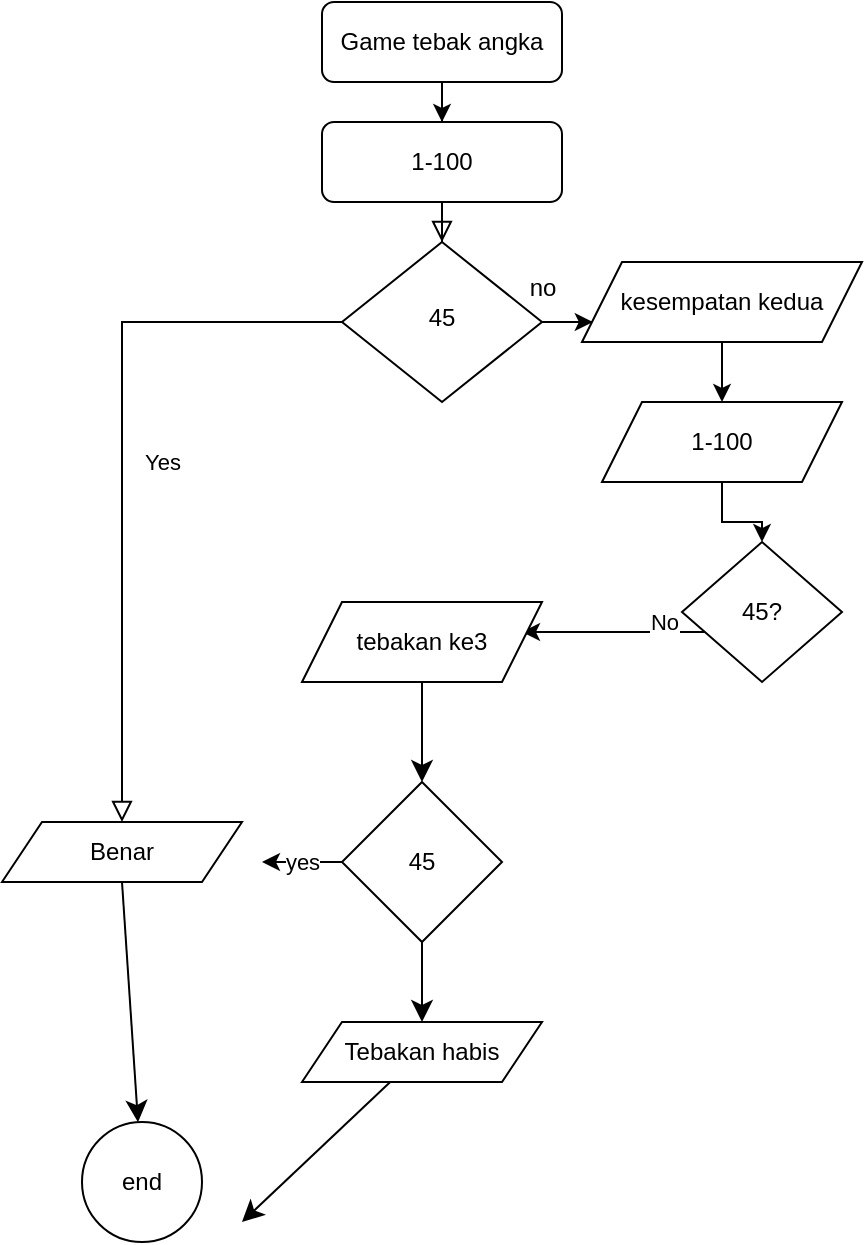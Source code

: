 <mxfile version="22.0.2" type="github">
  <diagram id="C5RBs43oDa-KdzZeNtuy" name="Page-1">
    <mxGraphModel dx="794" dy="472" grid="1" gridSize="10" guides="1" tooltips="1" connect="1" arrows="1" fold="1" page="1" pageScale="1" pageWidth="827" pageHeight="1169" math="0" shadow="0">
      <root>
        <mxCell id="WIyWlLk6GJQsqaUBKTNV-0" />
        <mxCell id="WIyWlLk6GJQsqaUBKTNV-1" parent="WIyWlLk6GJQsqaUBKTNV-0" />
        <mxCell id="WIyWlLk6GJQsqaUBKTNV-2" value="" style="rounded=0;html=1;jettySize=auto;orthogonalLoop=1;fontSize=11;endArrow=block;endFill=0;endSize=8;strokeWidth=1;shadow=0;labelBackgroundColor=none;edgeStyle=orthogonalEdgeStyle;" parent="WIyWlLk6GJQsqaUBKTNV-1" target="WIyWlLk6GJQsqaUBKTNV-6" edge="1" source="Wo1eACpdaDVPEbO35iGP-5">
          <mxGeometry relative="1" as="geometry">
            <mxPoint x="220" y="110" as="sourcePoint" />
          </mxGeometry>
        </mxCell>
        <mxCell id="WIyWlLk6GJQsqaUBKTNV-4" value="Yes" style="rounded=0;html=1;jettySize=auto;orthogonalLoop=1;fontSize=11;endArrow=block;endFill=0;endSize=8;strokeWidth=1;shadow=0;labelBackgroundColor=none;edgeStyle=orthogonalEdgeStyle;" parent="WIyWlLk6GJQsqaUBKTNV-1" source="WIyWlLk6GJQsqaUBKTNV-6" target="Wo1eACpdaDVPEbO35iGP-25" edge="1">
          <mxGeometry y="20" relative="1" as="geometry">
            <mxPoint as="offset" />
            <mxPoint x="40" y="360" as="targetPoint" />
            <Array as="points">
              <mxPoint x="110" y="210" />
            </Array>
          </mxGeometry>
        </mxCell>
        <mxCell id="Wo1eACpdaDVPEbO35iGP-17" style="edgeStyle=orthogonalEdgeStyle;rounded=0;orthogonalLoop=1;jettySize=auto;html=1;exitX=1;exitY=0.5;exitDx=0;exitDy=0;entryX=0;entryY=0.75;entryDx=0;entryDy=0;" parent="WIyWlLk6GJQsqaUBKTNV-1" source="WIyWlLk6GJQsqaUBKTNV-6" target="Wo1eACpdaDVPEbO35iGP-7" edge="1">
          <mxGeometry relative="1" as="geometry" />
        </mxCell>
        <mxCell id="WIyWlLk6GJQsqaUBKTNV-6" value="&lt;font style=&quot;vertical-align: inherit;&quot;&gt;&lt;font style=&quot;vertical-align: inherit;&quot;&gt;45&lt;/font&gt;&lt;/font&gt;" style="rhombus;whiteSpace=wrap;html=1;shadow=0;fontFamily=Helvetica;fontSize=12;align=center;strokeWidth=1;spacing=6;spacingTop=-4;" parent="WIyWlLk6GJQsqaUBKTNV-1" vertex="1">
          <mxGeometry x="220" y="170" width="100" height="80" as="geometry" />
        </mxCell>
        <mxCell id="Wo1eACpdaDVPEbO35iGP-6" value="" style="edgeStyle=orthogonalEdgeStyle;rounded=0;orthogonalLoop=1;jettySize=auto;html=1;" parent="WIyWlLk6GJQsqaUBKTNV-1" source="Wo1eACpdaDVPEbO35iGP-2" target="Wo1eACpdaDVPEbO35iGP-5" edge="1">
          <mxGeometry relative="1" as="geometry" />
        </mxCell>
        <mxCell id="Wo1eACpdaDVPEbO35iGP-2" value="&lt;font style=&quot;vertical-align: inherit;&quot;&gt;&lt;font style=&quot;vertical-align: inherit;&quot;&gt;Game tebak angka&lt;/font&gt;&lt;/font&gt;" style="rounded=1;whiteSpace=wrap;html=1;fontSize=12;glass=0;strokeWidth=1;shadow=0;" parent="WIyWlLk6GJQsqaUBKTNV-1" vertex="1">
          <mxGeometry x="210" y="50" width="120" height="40" as="geometry" />
        </mxCell>
        <mxCell id="Wo1eACpdaDVPEbO35iGP-11" style="edgeStyle=orthogonalEdgeStyle;rounded=0;orthogonalLoop=1;jettySize=auto;html=1;" parent="WIyWlLk6GJQsqaUBKTNV-1" source="Wo1eACpdaDVPEbO35iGP-7" target="Wo1eACpdaDVPEbO35iGP-12" edge="1">
          <mxGeometry relative="1" as="geometry">
            <mxPoint x="650" y="280" as="targetPoint" />
          </mxGeometry>
        </mxCell>
        <mxCell id="Wo1eACpdaDVPEbO35iGP-7" value="&lt;font style=&quot;vertical-align: inherit;&quot;&gt;&lt;font style=&quot;vertical-align: inherit;&quot;&gt;kesempatan kedua&lt;/font&gt;&lt;/font&gt;" style="shape=parallelogram;perimeter=parallelogramPerimeter;whiteSpace=wrap;html=1;fixedSize=1;" parent="WIyWlLk6GJQsqaUBKTNV-1" vertex="1">
          <mxGeometry x="340" y="180" width="140" height="40" as="geometry" />
        </mxCell>
        <mxCell id="Wo1eACpdaDVPEbO35iGP-8" style="edgeStyle=orthogonalEdgeStyle;rounded=0;orthogonalLoop=1;jettySize=auto;html=1;exitX=0.5;exitY=1;exitDx=0;exitDy=0;" parent="WIyWlLk6GJQsqaUBKTNV-1" source="Wo1eACpdaDVPEbO35iGP-7" target="Wo1eACpdaDVPEbO35iGP-7" edge="1">
          <mxGeometry relative="1" as="geometry" />
        </mxCell>
        <mxCell id="Wo1eACpdaDVPEbO35iGP-10" value="&lt;font style=&quot;vertical-align: inherit;&quot;&gt;&lt;font style=&quot;vertical-align: inherit;&quot;&gt;no&lt;/font&gt;&lt;/font&gt;" style="text;html=1;align=center;verticalAlign=middle;resizable=0;points=[];autosize=1;strokeColor=none;fillColor=none;" parent="WIyWlLk6GJQsqaUBKTNV-1" vertex="1">
          <mxGeometry x="300" y="178" width="40" height="30" as="geometry" />
        </mxCell>
        <mxCell id="Wo1eACpdaDVPEbO35iGP-13" style="edgeStyle=orthogonalEdgeStyle;rounded=0;orthogonalLoop=1;jettySize=auto;html=1;exitX=0.5;exitY=1;exitDx=0;exitDy=0;" parent="WIyWlLk6GJQsqaUBKTNV-1" source="Wo1eACpdaDVPEbO35iGP-12" target="Wo1eACpdaDVPEbO35iGP-14" edge="1">
          <mxGeometry relative="1" as="geometry">
            <mxPoint x="660" y="330" as="targetPoint" />
          </mxGeometry>
        </mxCell>
        <mxCell id="Wo1eACpdaDVPEbO35iGP-12" value="&lt;font style=&quot;vertical-align: inherit;&quot;&gt;&lt;font style=&quot;vertical-align: inherit;&quot;&gt;1-100&lt;/font&gt;&lt;/font&gt;" style="shape=parallelogram;perimeter=parallelogramPerimeter;whiteSpace=wrap;html=1;fixedSize=1;" parent="WIyWlLk6GJQsqaUBKTNV-1" vertex="1">
          <mxGeometry x="350" y="250" width="120" height="40" as="geometry" />
        </mxCell>
        <mxCell id="Wo1eACpdaDVPEbO35iGP-18" value="&lt;font style=&quot;vertical-align: inherit;&quot;&gt;&lt;font style=&quot;vertical-align: inherit;&quot;&gt;No&lt;/font&gt;&lt;/font&gt;" style="edgeStyle=orthogonalEdgeStyle;rounded=0;orthogonalLoop=1;jettySize=auto;html=1;exitX=0;exitY=0.5;exitDx=0;exitDy=0;" parent="WIyWlLk6GJQsqaUBKTNV-1" edge="1">
          <mxGeometry x="-0.025" y="-5" relative="1" as="geometry">
            <mxPoint x="310" y="365" as="targetPoint" />
            <mxPoint x="-1" as="offset" />
            <mxPoint x="430" y="345" as="sourcePoint" />
            <Array as="points">
              <mxPoint x="430" y="355" />
              <mxPoint x="401" y="355" />
              <mxPoint x="401" y="365" />
            </Array>
          </mxGeometry>
        </mxCell>
        <mxCell id="Wo1eACpdaDVPEbO35iGP-14" value="&lt;font style=&quot;vertical-align: inherit;&quot;&gt;&lt;font style=&quot;vertical-align: inherit;&quot;&gt;45?&lt;/font&gt;&lt;/font&gt;" style="rhombus;whiteSpace=wrap;html=1;" parent="WIyWlLk6GJQsqaUBKTNV-1" vertex="1">
          <mxGeometry x="390" y="320" width="80" height="70" as="geometry" />
        </mxCell>
        <mxCell id="QJVIJTAPs-KPHWWhJOm9-6" value="" style="edgeStyle=none;curved=1;rounded=0;orthogonalLoop=1;jettySize=auto;html=1;fontSize=12;startSize=8;endSize=8;" parent="WIyWlLk6GJQsqaUBKTNV-1" source="Wo1eACpdaDVPEbO35iGP-19" target="Wo1eACpdaDVPEbO35iGP-21" edge="1">
          <mxGeometry relative="1" as="geometry" />
        </mxCell>
        <mxCell id="Wo1eACpdaDVPEbO35iGP-19" value="&lt;font style=&quot;vertical-align: inherit;&quot;&gt;&lt;font style=&quot;vertical-align: inherit;&quot;&gt;&lt;font style=&quot;vertical-align: inherit;&quot;&gt;&lt;font style=&quot;vertical-align: inherit;&quot;&gt;tebakan ke3&lt;/font&gt;&lt;/font&gt;&lt;/font&gt;&lt;/font&gt;" style="shape=parallelogram;perimeter=parallelogramPerimeter;whiteSpace=wrap;html=1;fixedSize=1;" parent="WIyWlLk6GJQsqaUBKTNV-1" vertex="1">
          <mxGeometry x="200" y="350" width="120" height="40" as="geometry" />
        </mxCell>
        <mxCell id="Wo1eACpdaDVPEbO35iGP-24" value="&lt;font style=&quot;vertical-align: inherit;&quot;&gt;&lt;font style=&quot;vertical-align: inherit;&quot;&gt;yes&lt;/font&gt;&lt;/font&gt;" style="edgeStyle=orthogonalEdgeStyle;rounded=0;orthogonalLoop=1;jettySize=auto;html=1;" parent="WIyWlLk6GJQsqaUBKTNV-1" source="Wo1eACpdaDVPEbO35iGP-21" edge="1">
          <mxGeometry relative="1" as="geometry">
            <mxPoint x="180" y="480" as="targetPoint" />
            <Array as="points">
              <mxPoint x="230" y="480" />
              <mxPoint x="230" y="480" />
            </Array>
          </mxGeometry>
        </mxCell>
        <mxCell id="QJVIJTAPs-KPHWWhJOm9-7" style="edgeStyle=none;curved=1;rounded=0;orthogonalLoop=1;jettySize=auto;html=1;fontSize=12;startSize=8;endSize=8;" parent="WIyWlLk6GJQsqaUBKTNV-1" source="Wo1eACpdaDVPEbO35iGP-21" edge="1">
          <mxGeometry relative="1" as="geometry">
            <mxPoint x="260" y="560" as="targetPoint" />
          </mxGeometry>
        </mxCell>
        <mxCell id="Wo1eACpdaDVPEbO35iGP-21" value="&lt;font style=&quot;vertical-align: inherit;&quot;&gt;&lt;font style=&quot;vertical-align: inherit;&quot;&gt;45&lt;/font&gt;&lt;/font&gt;" style="rhombus;whiteSpace=wrap;html=1;" parent="WIyWlLk6GJQsqaUBKTNV-1" vertex="1">
          <mxGeometry x="220" y="440" width="80" height="80" as="geometry" />
        </mxCell>
        <mxCell id="QJVIJTAPs-KPHWWhJOm9-2" style="edgeStyle=none;curved=1;rounded=0;orthogonalLoop=1;jettySize=auto;html=1;exitX=0.5;exitY=1;exitDx=0;exitDy=0;fontSize=12;startSize=8;endSize=8;" parent="WIyWlLk6GJQsqaUBKTNV-1" source="Wo1eACpdaDVPEbO35iGP-25" target="Wo1eACpdaDVPEbO35iGP-36" edge="1">
          <mxGeometry relative="1" as="geometry" />
        </mxCell>
        <mxCell id="Wo1eACpdaDVPEbO35iGP-25" value="&lt;font style=&quot;vertical-align: inherit;&quot;&gt;&lt;font style=&quot;vertical-align: inherit;&quot;&gt;Benar&lt;/font&gt;&lt;/font&gt;" style="shape=parallelogram;perimeter=parallelogramPerimeter;whiteSpace=wrap;html=1;fixedSize=1;" parent="WIyWlLk6GJQsqaUBKTNV-1" vertex="1">
          <mxGeometry x="50" y="460" width="120" height="30" as="geometry" />
        </mxCell>
        <mxCell id="QJVIJTAPs-KPHWWhJOm9-8" style="edgeStyle=none;curved=1;rounded=0;orthogonalLoop=1;jettySize=auto;html=1;fontSize=12;startSize=8;endSize=8;" parent="WIyWlLk6GJQsqaUBKTNV-1" source="Wo1eACpdaDVPEbO35iGP-29" edge="1">
          <mxGeometry relative="1" as="geometry">
            <mxPoint x="170" y="660" as="targetPoint" />
          </mxGeometry>
        </mxCell>
        <mxCell id="Wo1eACpdaDVPEbO35iGP-29" value="&lt;font style=&quot;vertical-align: inherit;&quot;&gt;&lt;font style=&quot;vertical-align: inherit;&quot;&gt;Tebakan habis&lt;/font&gt;&lt;/font&gt;" style="shape=parallelogram;perimeter=parallelogramPerimeter;whiteSpace=wrap;html=1;fixedSize=1;" parent="WIyWlLk6GJQsqaUBKTNV-1" vertex="1">
          <mxGeometry x="200" y="560" width="120" height="30" as="geometry" />
        </mxCell>
        <mxCell id="Wo1eACpdaDVPEbO35iGP-31" style="edgeStyle=orthogonalEdgeStyle;rounded=0;orthogonalLoop=1;jettySize=auto;html=1;exitX=0.5;exitY=1;exitDx=0;exitDy=0;" parent="WIyWlLk6GJQsqaUBKTNV-1" source="Wo1eACpdaDVPEbO35iGP-29" target="Wo1eACpdaDVPEbO35iGP-29" edge="1">
          <mxGeometry relative="1" as="geometry" />
        </mxCell>
        <mxCell id="Wo1eACpdaDVPEbO35iGP-33" style="edgeStyle=orthogonalEdgeStyle;rounded=0;orthogonalLoop=1;jettySize=auto;html=1;exitX=0.5;exitY=1;exitDx=0;exitDy=0;" parent="WIyWlLk6GJQsqaUBKTNV-1" source="Wo1eACpdaDVPEbO35iGP-29" target="Wo1eACpdaDVPEbO35iGP-29" edge="1">
          <mxGeometry relative="1" as="geometry" />
        </mxCell>
        <mxCell id="Wo1eACpdaDVPEbO35iGP-36" value="&lt;font style=&quot;vertical-align: inherit;&quot;&gt;&lt;font style=&quot;vertical-align: inherit;&quot;&gt;end&lt;/font&gt;&lt;/font&gt;" style="ellipse;whiteSpace=wrap;html=1;" parent="WIyWlLk6GJQsqaUBKTNV-1" vertex="1">
          <mxGeometry x="90" y="610" width="60" height="60" as="geometry" />
        </mxCell>
        <mxCell id="Wo1eACpdaDVPEbO35iGP-5" value="&lt;font style=&quot;vertical-align: inherit;&quot;&gt;&lt;font style=&quot;vertical-align: inherit;&quot;&gt;&lt;font style=&quot;vertical-align: inherit;&quot;&gt;&lt;font style=&quot;vertical-align: inherit;&quot;&gt;1-100&lt;/font&gt;&lt;/font&gt;&lt;/font&gt;&lt;/font&gt;" style="rounded=1;whiteSpace=wrap;html=1;fontSize=12;glass=0;strokeWidth=1;shadow=0;" parent="WIyWlLk6GJQsqaUBKTNV-1" vertex="1">
          <mxGeometry x="210" y="110" width="120" height="40" as="geometry" />
        </mxCell>
      </root>
    </mxGraphModel>
  </diagram>
</mxfile>
